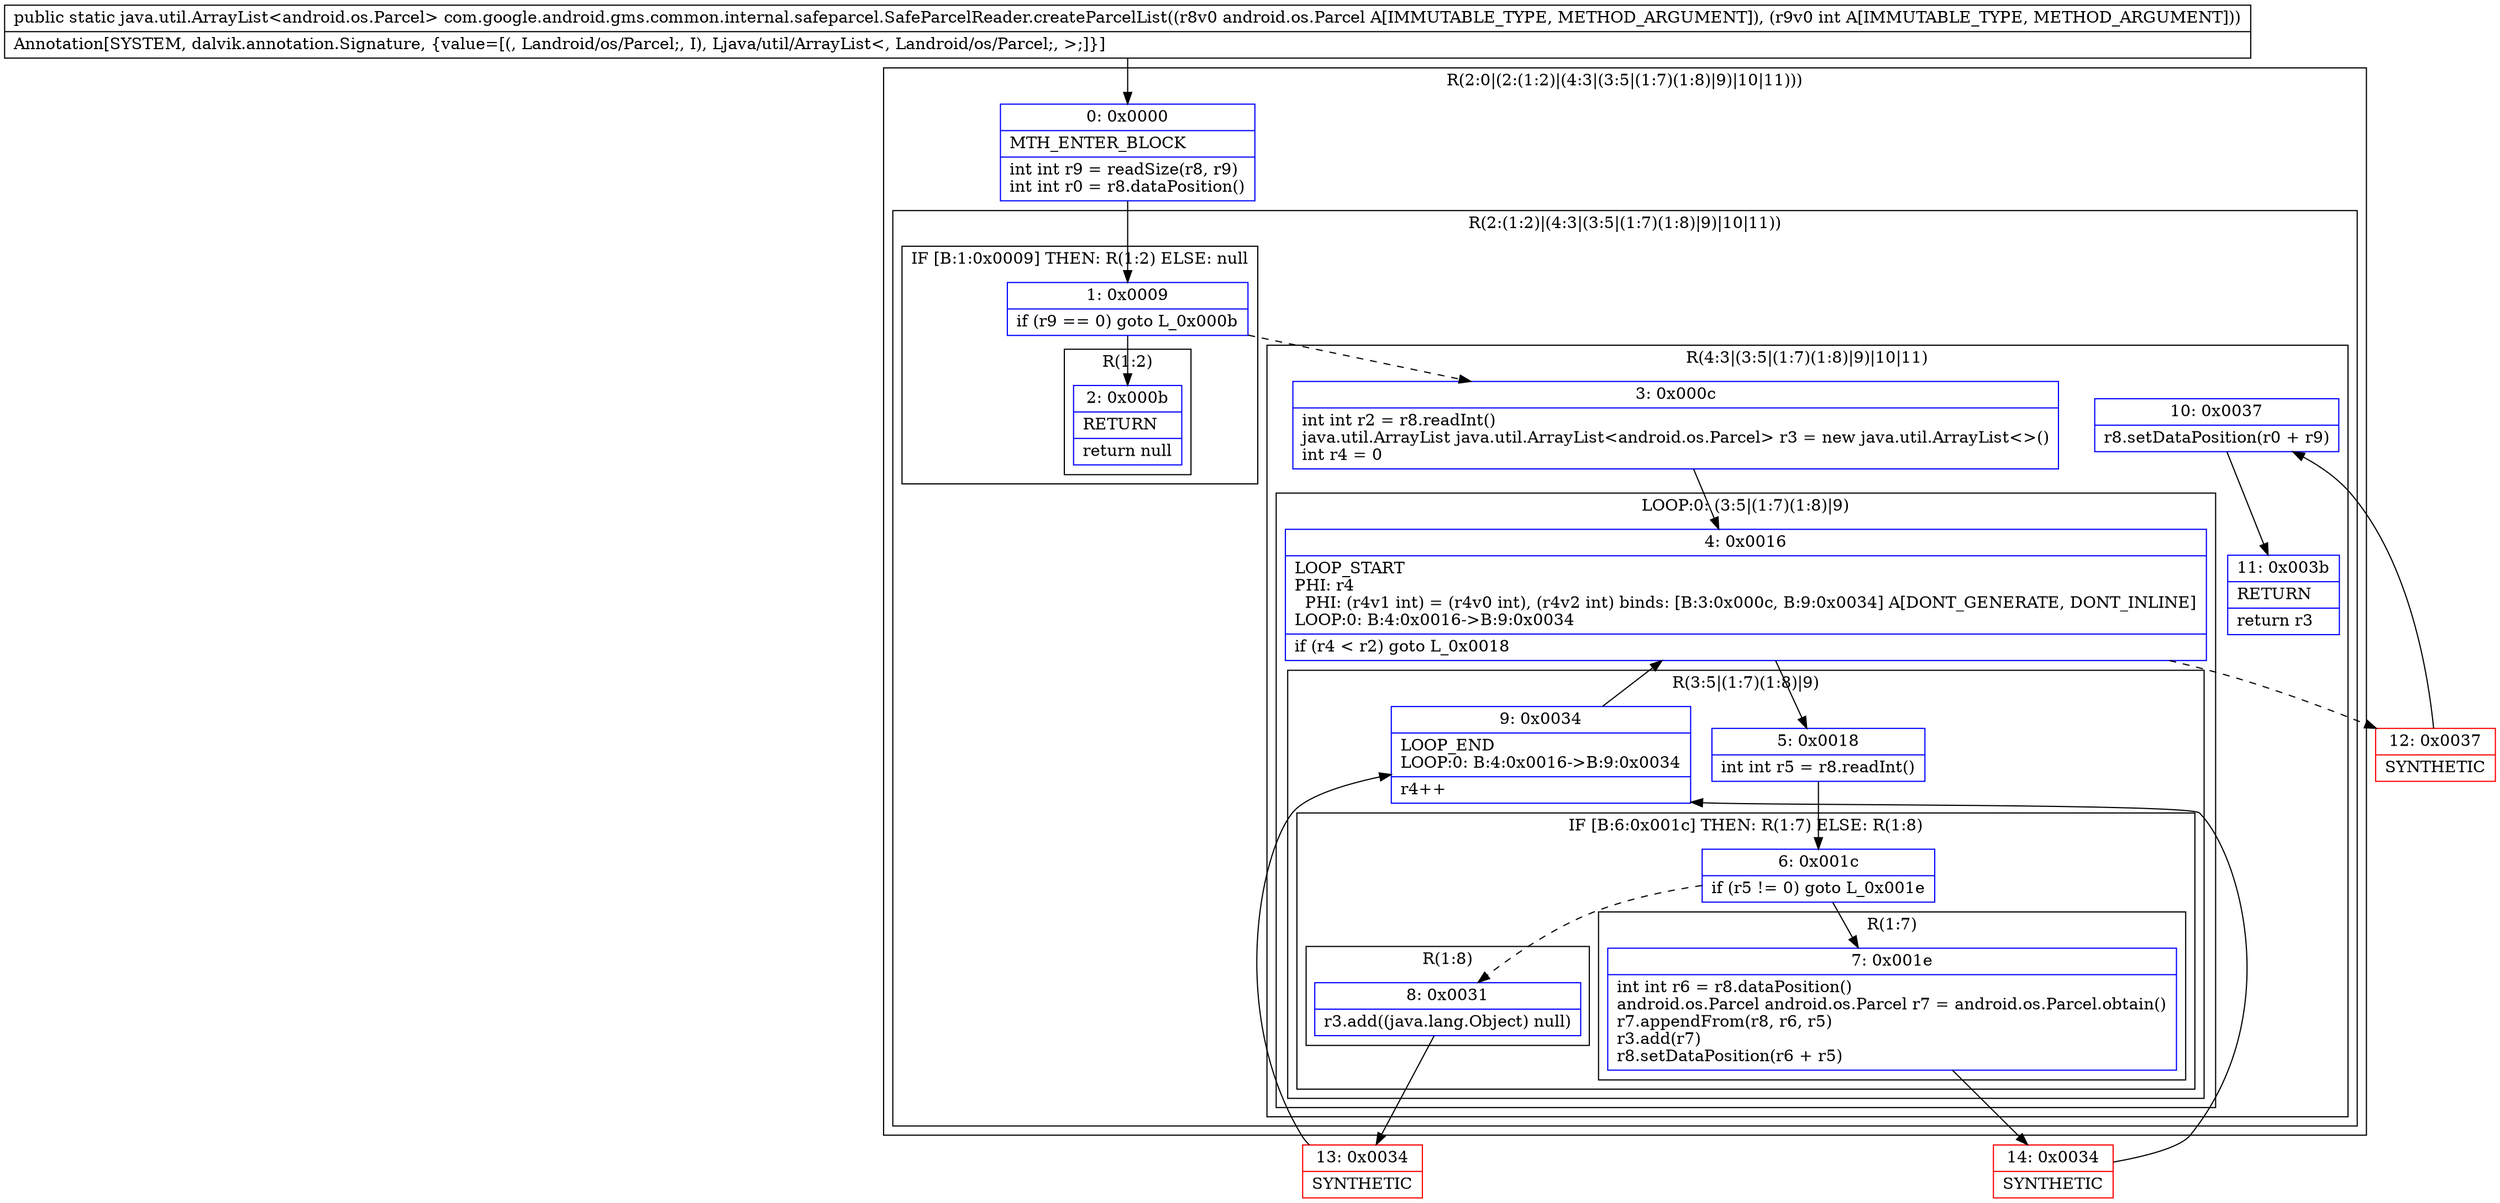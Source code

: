 digraph "CFG forcom.google.android.gms.common.internal.safeparcel.SafeParcelReader.createParcelList(Landroid\/os\/Parcel;I)Ljava\/util\/ArrayList;" {
subgraph cluster_Region_2031437215 {
label = "R(2:0|(2:(1:2)|(4:3|(3:5|(1:7)(1:8)|9)|10|11)))";
node [shape=record,color=blue];
Node_0 [shape=record,label="{0\:\ 0x0000|MTH_ENTER_BLOCK\l|int int r9 = readSize(r8, r9)\lint int r0 = r8.dataPosition()\l}"];
subgraph cluster_Region_1555437477 {
label = "R(2:(1:2)|(4:3|(3:5|(1:7)(1:8)|9)|10|11))";
node [shape=record,color=blue];
subgraph cluster_IfRegion_1697442347 {
label = "IF [B:1:0x0009] THEN: R(1:2) ELSE: null";
node [shape=record,color=blue];
Node_1 [shape=record,label="{1\:\ 0x0009|if (r9 == 0) goto L_0x000b\l}"];
subgraph cluster_Region_161978349 {
label = "R(1:2)";
node [shape=record,color=blue];
Node_2 [shape=record,label="{2\:\ 0x000b|RETURN\l|return null\l}"];
}
}
subgraph cluster_Region_550119567 {
label = "R(4:3|(3:5|(1:7)(1:8)|9)|10|11)";
node [shape=record,color=blue];
Node_3 [shape=record,label="{3\:\ 0x000c|int int r2 = r8.readInt()\ljava.util.ArrayList java.util.ArrayList\<android.os.Parcel\> r3 = new java.util.ArrayList\<\>()\lint r4 = 0\l}"];
subgraph cluster_LoopRegion_259987576 {
label = "LOOP:0: (3:5|(1:7)(1:8)|9)";
node [shape=record,color=blue];
Node_4 [shape=record,label="{4\:\ 0x0016|LOOP_START\lPHI: r4 \l  PHI: (r4v1 int) = (r4v0 int), (r4v2 int) binds: [B:3:0x000c, B:9:0x0034] A[DONT_GENERATE, DONT_INLINE]\lLOOP:0: B:4:0x0016\-\>B:9:0x0034\l|if (r4 \< r2) goto L_0x0018\l}"];
subgraph cluster_Region_798330044 {
label = "R(3:5|(1:7)(1:8)|9)";
node [shape=record,color=blue];
Node_5 [shape=record,label="{5\:\ 0x0018|int int r5 = r8.readInt()\l}"];
subgraph cluster_IfRegion_1491004910 {
label = "IF [B:6:0x001c] THEN: R(1:7) ELSE: R(1:8)";
node [shape=record,color=blue];
Node_6 [shape=record,label="{6\:\ 0x001c|if (r5 != 0) goto L_0x001e\l}"];
subgraph cluster_Region_1553309109 {
label = "R(1:7)";
node [shape=record,color=blue];
Node_7 [shape=record,label="{7\:\ 0x001e|int int r6 = r8.dataPosition()\landroid.os.Parcel android.os.Parcel r7 = android.os.Parcel.obtain()\lr7.appendFrom(r8, r6, r5)\lr3.add(r7)\lr8.setDataPosition(r6 + r5)\l}"];
}
subgraph cluster_Region_1592412606 {
label = "R(1:8)";
node [shape=record,color=blue];
Node_8 [shape=record,label="{8\:\ 0x0031|r3.add((java.lang.Object) null)\l}"];
}
}
Node_9 [shape=record,label="{9\:\ 0x0034|LOOP_END\lLOOP:0: B:4:0x0016\-\>B:9:0x0034\l|r4++\l}"];
}
}
Node_10 [shape=record,label="{10\:\ 0x0037|r8.setDataPosition(r0 + r9)\l}"];
Node_11 [shape=record,label="{11\:\ 0x003b|RETURN\l|return r3\l}"];
}
}
}
Node_12 [shape=record,color=red,label="{12\:\ 0x0037|SYNTHETIC\l}"];
Node_13 [shape=record,color=red,label="{13\:\ 0x0034|SYNTHETIC\l}"];
Node_14 [shape=record,color=red,label="{14\:\ 0x0034|SYNTHETIC\l}"];
MethodNode[shape=record,label="{public static java.util.ArrayList\<android.os.Parcel\> com.google.android.gms.common.internal.safeparcel.SafeParcelReader.createParcelList((r8v0 android.os.Parcel A[IMMUTABLE_TYPE, METHOD_ARGUMENT]), (r9v0 int A[IMMUTABLE_TYPE, METHOD_ARGUMENT]))  | Annotation[SYSTEM, dalvik.annotation.Signature, \{value=[(, Landroid\/os\/Parcel;, I), Ljava\/util\/ArrayList\<, Landroid\/os\/Parcel;, \>;]\}]\l}"];
MethodNode -> Node_0;
Node_0 -> Node_1;
Node_1 -> Node_2;
Node_1 -> Node_3[style=dashed];
Node_3 -> Node_4;
Node_4 -> Node_5;
Node_4 -> Node_12[style=dashed];
Node_5 -> Node_6;
Node_6 -> Node_7;
Node_6 -> Node_8[style=dashed];
Node_7 -> Node_14;
Node_8 -> Node_13;
Node_9 -> Node_4;
Node_10 -> Node_11;
Node_12 -> Node_10;
Node_13 -> Node_9;
Node_14 -> Node_9;
}

